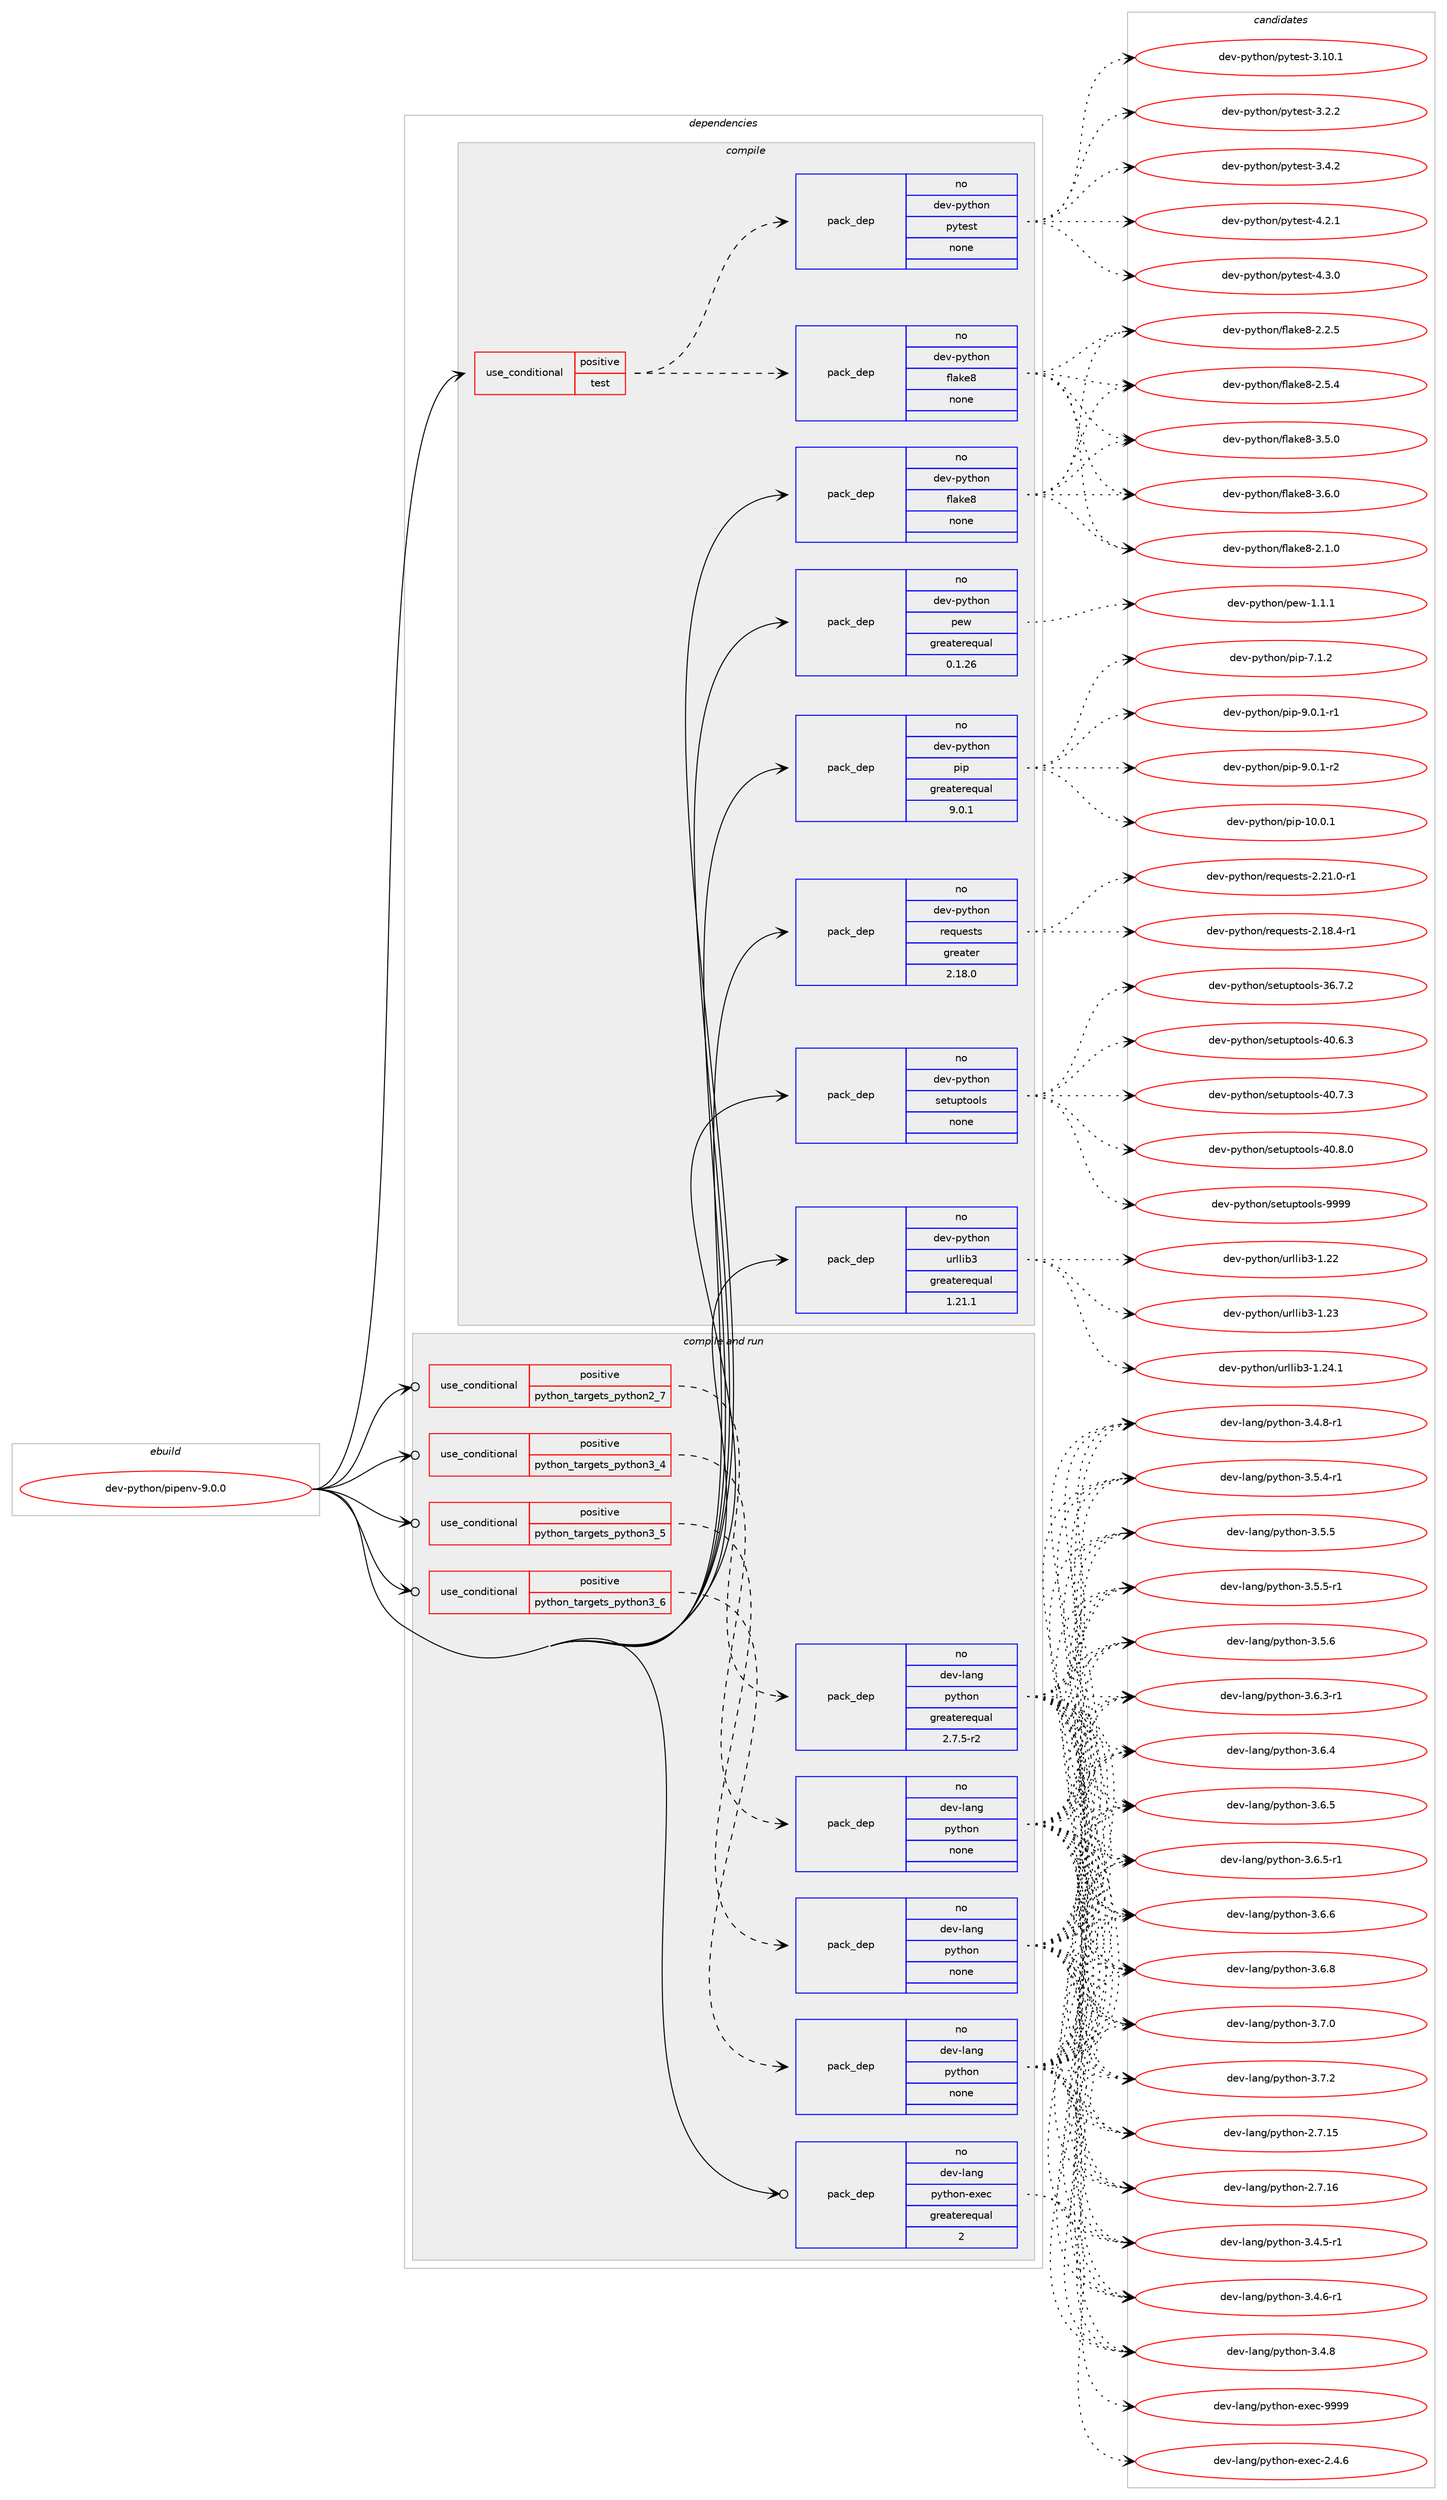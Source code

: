 digraph prolog {

# *************
# Graph options
# *************

newrank=true;
concentrate=true;
compound=true;
graph [rankdir=LR,fontname=Helvetica,fontsize=10,ranksep=1.5];#, ranksep=2.5, nodesep=0.2];
edge  [arrowhead=vee];
node  [fontname=Helvetica,fontsize=10];

# **********
# The ebuild
# **********

subgraph cluster_leftcol {
color=gray;
rank=same;
label=<<i>ebuild</i>>;
id [label="dev-python/pipenv-9.0.0", color=red, width=4, href="../dev-python/pipenv-9.0.0.svg"];
}

# ****************
# The dependencies
# ****************

subgraph cluster_midcol {
color=gray;
label=<<i>dependencies</i>>;
subgraph cluster_compile {
fillcolor="#eeeeee";
style=filled;
label=<<i>compile</i>>;
subgraph cond379523 {
dependency1425750 [label=<<TABLE BORDER="0" CELLBORDER="1" CELLSPACING="0" CELLPADDING="4"><TR><TD ROWSPAN="3" CELLPADDING="10">use_conditional</TD></TR><TR><TD>positive</TD></TR><TR><TD>test</TD></TR></TABLE>>, shape=none, color=red];
subgraph pack1022917 {
dependency1425751 [label=<<TABLE BORDER="0" CELLBORDER="1" CELLSPACING="0" CELLPADDING="4" WIDTH="220"><TR><TD ROWSPAN="6" CELLPADDING="30">pack_dep</TD></TR><TR><TD WIDTH="110">no</TD></TR><TR><TD>dev-python</TD></TR><TR><TD>flake8</TD></TR><TR><TD>none</TD></TR><TR><TD></TD></TR></TABLE>>, shape=none, color=blue];
}
dependency1425750:e -> dependency1425751:w [weight=20,style="dashed",arrowhead="vee"];
subgraph pack1022918 {
dependency1425752 [label=<<TABLE BORDER="0" CELLBORDER="1" CELLSPACING="0" CELLPADDING="4" WIDTH="220"><TR><TD ROWSPAN="6" CELLPADDING="30">pack_dep</TD></TR><TR><TD WIDTH="110">no</TD></TR><TR><TD>dev-python</TD></TR><TR><TD>pytest</TD></TR><TR><TD>none</TD></TR><TR><TD></TD></TR></TABLE>>, shape=none, color=blue];
}
dependency1425750:e -> dependency1425752:w [weight=20,style="dashed",arrowhead="vee"];
}
id:e -> dependency1425750:w [weight=20,style="solid",arrowhead="vee"];
subgraph pack1022919 {
dependency1425753 [label=<<TABLE BORDER="0" CELLBORDER="1" CELLSPACING="0" CELLPADDING="4" WIDTH="220"><TR><TD ROWSPAN="6" CELLPADDING="30">pack_dep</TD></TR><TR><TD WIDTH="110">no</TD></TR><TR><TD>dev-python</TD></TR><TR><TD>flake8</TD></TR><TR><TD>none</TD></TR><TR><TD></TD></TR></TABLE>>, shape=none, color=blue];
}
id:e -> dependency1425753:w [weight=20,style="solid",arrowhead="vee"];
subgraph pack1022920 {
dependency1425754 [label=<<TABLE BORDER="0" CELLBORDER="1" CELLSPACING="0" CELLPADDING="4" WIDTH="220"><TR><TD ROWSPAN="6" CELLPADDING="30">pack_dep</TD></TR><TR><TD WIDTH="110">no</TD></TR><TR><TD>dev-python</TD></TR><TR><TD>pew</TD></TR><TR><TD>greaterequal</TD></TR><TR><TD>0.1.26</TD></TR></TABLE>>, shape=none, color=blue];
}
id:e -> dependency1425754:w [weight=20,style="solid",arrowhead="vee"];
subgraph pack1022921 {
dependency1425755 [label=<<TABLE BORDER="0" CELLBORDER="1" CELLSPACING="0" CELLPADDING="4" WIDTH="220"><TR><TD ROWSPAN="6" CELLPADDING="30">pack_dep</TD></TR><TR><TD WIDTH="110">no</TD></TR><TR><TD>dev-python</TD></TR><TR><TD>pip</TD></TR><TR><TD>greaterequal</TD></TR><TR><TD>9.0.1</TD></TR></TABLE>>, shape=none, color=blue];
}
id:e -> dependency1425755:w [weight=20,style="solid",arrowhead="vee"];
subgraph pack1022922 {
dependency1425756 [label=<<TABLE BORDER="0" CELLBORDER="1" CELLSPACING="0" CELLPADDING="4" WIDTH="220"><TR><TD ROWSPAN="6" CELLPADDING="30">pack_dep</TD></TR><TR><TD WIDTH="110">no</TD></TR><TR><TD>dev-python</TD></TR><TR><TD>requests</TD></TR><TR><TD>greater</TD></TR><TR><TD>2.18.0</TD></TR></TABLE>>, shape=none, color=blue];
}
id:e -> dependency1425756:w [weight=20,style="solid",arrowhead="vee"];
subgraph pack1022923 {
dependency1425757 [label=<<TABLE BORDER="0" CELLBORDER="1" CELLSPACING="0" CELLPADDING="4" WIDTH="220"><TR><TD ROWSPAN="6" CELLPADDING="30">pack_dep</TD></TR><TR><TD WIDTH="110">no</TD></TR><TR><TD>dev-python</TD></TR><TR><TD>setuptools</TD></TR><TR><TD>none</TD></TR><TR><TD></TD></TR></TABLE>>, shape=none, color=blue];
}
id:e -> dependency1425757:w [weight=20,style="solid",arrowhead="vee"];
subgraph pack1022924 {
dependency1425758 [label=<<TABLE BORDER="0" CELLBORDER="1" CELLSPACING="0" CELLPADDING="4" WIDTH="220"><TR><TD ROWSPAN="6" CELLPADDING="30">pack_dep</TD></TR><TR><TD WIDTH="110">no</TD></TR><TR><TD>dev-python</TD></TR><TR><TD>urllib3</TD></TR><TR><TD>greaterequal</TD></TR><TR><TD>1.21.1</TD></TR></TABLE>>, shape=none, color=blue];
}
id:e -> dependency1425758:w [weight=20,style="solid",arrowhead="vee"];
}
subgraph cluster_compileandrun {
fillcolor="#eeeeee";
style=filled;
label=<<i>compile and run</i>>;
subgraph cond379524 {
dependency1425759 [label=<<TABLE BORDER="0" CELLBORDER="1" CELLSPACING="0" CELLPADDING="4"><TR><TD ROWSPAN="3" CELLPADDING="10">use_conditional</TD></TR><TR><TD>positive</TD></TR><TR><TD>python_targets_python2_7</TD></TR></TABLE>>, shape=none, color=red];
subgraph pack1022925 {
dependency1425760 [label=<<TABLE BORDER="0" CELLBORDER="1" CELLSPACING="0" CELLPADDING="4" WIDTH="220"><TR><TD ROWSPAN="6" CELLPADDING="30">pack_dep</TD></TR><TR><TD WIDTH="110">no</TD></TR><TR><TD>dev-lang</TD></TR><TR><TD>python</TD></TR><TR><TD>greaterequal</TD></TR><TR><TD>2.7.5-r2</TD></TR></TABLE>>, shape=none, color=blue];
}
dependency1425759:e -> dependency1425760:w [weight=20,style="dashed",arrowhead="vee"];
}
id:e -> dependency1425759:w [weight=20,style="solid",arrowhead="odotvee"];
subgraph cond379525 {
dependency1425761 [label=<<TABLE BORDER="0" CELLBORDER="1" CELLSPACING="0" CELLPADDING="4"><TR><TD ROWSPAN="3" CELLPADDING="10">use_conditional</TD></TR><TR><TD>positive</TD></TR><TR><TD>python_targets_python3_4</TD></TR></TABLE>>, shape=none, color=red];
subgraph pack1022926 {
dependency1425762 [label=<<TABLE BORDER="0" CELLBORDER="1" CELLSPACING="0" CELLPADDING="4" WIDTH="220"><TR><TD ROWSPAN="6" CELLPADDING="30">pack_dep</TD></TR><TR><TD WIDTH="110">no</TD></TR><TR><TD>dev-lang</TD></TR><TR><TD>python</TD></TR><TR><TD>none</TD></TR><TR><TD></TD></TR></TABLE>>, shape=none, color=blue];
}
dependency1425761:e -> dependency1425762:w [weight=20,style="dashed",arrowhead="vee"];
}
id:e -> dependency1425761:w [weight=20,style="solid",arrowhead="odotvee"];
subgraph cond379526 {
dependency1425763 [label=<<TABLE BORDER="0" CELLBORDER="1" CELLSPACING="0" CELLPADDING="4"><TR><TD ROWSPAN="3" CELLPADDING="10">use_conditional</TD></TR><TR><TD>positive</TD></TR><TR><TD>python_targets_python3_5</TD></TR></TABLE>>, shape=none, color=red];
subgraph pack1022927 {
dependency1425764 [label=<<TABLE BORDER="0" CELLBORDER="1" CELLSPACING="0" CELLPADDING="4" WIDTH="220"><TR><TD ROWSPAN="6" CELLPADDING="30">pack_dep</TD></TR><TR><TD WIDTH="110">no</TD></TR><TR><TD>dev-lang</TD></TR><TR><TD>python</TD></TR><TR><TD>none</TD></TR><TR><TD></TD></TR></TABLE>>, shape=none, color=blue];
}
dependency1425763:e -> dependency1425764:w [weight=20,style="dashed",arrowhead="vee"];
}
id:e -> dependency1425763:w [weight=20,style="solid",arrowhead="odotvee"];
subgraph cond379527 {
dependency1425765 [label=<<TABLE BORDER="0" CELLBORDER="1" CELLSPACING="0" CELLPADDING="4"><TR><TD ROWSPAN="3" CELLPADDING="10">use_conditional</TD></TR><TR><TD>positive</TD></TR><TR><TD>python_targets_python3_6</TD></TR></TABLE>>, shape=none, color=red];
subgraph pack1022928 {
dependency1425766 [label=<<TABLE BORDER="0" CELLBORDER="1" CELLSPACING="0" CELLPADDING="4" WIDTH="220"><TR><TD ROWSPAN="6" CELLPADDING="30">pack_dep</TD></TR><TR><TD WIDTH="110">no</TD></TR><TR><TD>dev-lang</TD></TR><TR><TD>python</TD></TR><TR><TD>none</TD></TR><TR><TD></TD></TR></TABLE>>, shape=none, color=blue];
}
dependency1425765:e -> dependency1425766:w [weight=20,style="dashed",arrowhead="vee"];
}
id:e -> dependency1425765:w [weight=20,style="solid",arrowhead="odotvee"];
subgraph pack1022929 {
dependency1425767 [label=<<TABLE BORDER="0" CELLBORDER="1" CELLSPACING="0" CELLPADDING="4" WIDTH="220"><TR><TD ROWSPAN="6" CELLPADDING="30">pack_dep</TD></TR><TR><TD WIDTH="110">no</TD></TR><TR><TD>dev-lang</TD></TR><TR><TD>python-exec</TD></TR><TR><TD>greaterequal</TD></TR><TR><TD>2</TD></TR></TABLE>>, shape=none, color=blue];
}
id:e -> dependency1425767:w [weight=20,style="solid",arrowhead="odotvee"];
}
subgraph cluster_run {
fillcolor="#eeeeee";
style=filled;
label=<<i>run</i>>;
}
}

# **************
# The candidates
# **************

subgraph cluster_choices {
rank=same;
color=gray;
label=<<i>candidates</i>>;

subgraph choice1022917 {
color=black;
nodesep=1;
choice10010111845112121116104111110471021089710710156455046494648 [label="dev-python/flake8-2.1.0", color=red, width=4,href="../dev-python/flake8-2.1.0.svg"];
choice10010111845112121116104111110471021089710710156455046504653 [label="dev-python/flake8-2.2.5", color=red, width=4,href="../dev-python/flake8-2.2.5.svg"];
choice10010111845112121116104111110471021089710710156455046534652 [label="dev-python/flake8-2.5.4", color=red, width=4,href="../dev-python/flake8-2.5.4.svg"];
choice10010111845112121116104111110471021089710710156455146534648 [label="dev-python/flake8-3.5.0", color=red, width=4,href="../dev-python/flake8-3.5.0.svg"];
choice10010111845112121116104111110471021089710710156455146544648 [label="dev-python/flake8-3.6.0", color=red, width=4,href="../dev-python/flake8-3.6.0.svg"];
dependency1425751:e -> choice10010111845112121116104111110471021089710710156455046494648:w [style=dotted,weight="100"];
dependency1425751:e -> choice10010111845112121116104111110471021089710710156455046504653:w [style=dotted,weight="100"];
dependency1425751:e -> choice10010111845112121116104111110471021089710710156455046534652:w [style=dotted,weight="100"];
dependency1425751:e -> choice10010111845112121116104111110471021089710710156455146534648:w [style=dotted,weight="100"];
dependency1425751:e -> choice10010111845112121116104111110471021089710710156455146544648:w [style=dotted,weight="100"];
}
subgraph choice1022918 {
color=black;
nodesep=1;
choice100101118451121211161041111104711212111610111511645514649484649 [label="dev-python/pytest-3.10.1", color=red, width=4,href="../dev-python/pytest-3.10.1.svg"];
choice1001011184511212111610411111047112121116101115116455146504650 [label="dev-python/pytest-3.2.2", color=red, width=4,href="../dev-python/pytest-3.2.2.svg"];
choice1001011184511212111610411111047112121116101115116455146524650 [label="dev-python/pytest-3.4.2", color=red, width=4,href="../dev-python/pytest-3.4.2.svg"];
choice1001011184511212111610411111047112121116101115116455246504649 [label="dev-python/pytest-4.2.1", color=red, width=4,href="../dev-python/pytest-4.2.1.svg"];
choice1001011184511212111610411111047112121116101115116455246514648 [label="dev-python/pytest-4.3.0", color=red, width=4,href="../dev-python/pytest-4.3.0.svg"];
dependency1425752:e -> choice100101118451121211161041111104711212111610111511645514649484649:w [style=dotted,weight="100"];
dependency1425752:e -> choice1001011184511212111610411111047112121116101115116455146504650:w [style=dotted,weight="100"];
dependency1425752:e -> choice1001011184511212111610411111047112121116101115116455146524650:w [style=dotted,weight="100"];
dependency1425752:e -> choice1001011184511212111610411111047112121116101115116455246504649:w [style=dotted,weight="100"];
dependency1425752:e -> choice1001011184511212111610411111047112121116101115116455246514648:w [style=dotted,weight="100"];
}
subgraph choice1022919 {
color=black;
nodesep=1;
choice10010111845112121116104111110471021089710710156455046494648 [label="dev-python/flake8-2.1.0", color=red, width=4,href="../dev-python/flake8-2.1.0.svg"];
choice10010111845112121116104111110471021089710710156455046504653 [label="dev-python/flake8-2.2.5", color=red, width=4,href="../dev-python/flake8-2.2.5.svg"];
choice10010111845112121116104111110471021089710710156455046534652 [label="dev-python/flake8-2.5.4", color=red, width=4,href="../dev-python/flake8-2.5.4.svg"];
choice10010111845112121116104111110471021089710710156455146534648 [label="dev-python/flake8-3.5.0", color=red, width=4,href="../dev-python/flake8-3.5.0.svg"];
choice10010111845112121116104111110471021089710710156455146544648 [label="dev-python/flake8-3.6.0", color=red, width=4,href="../dev-python/flake8-3.6.0.svg"];
dependency1425753:e -> choice10010111845112121116104111110471021089710710156455046494648:w [style=dotted,weight="100"];
dependency1425753:e -> choice10010111845112121116104111110471021089710710156455046504653:w [style=dotted,weight="100"];
dependency1425753:e -> choice10010111845112121116104111110471021089710710156455046534652:w [style=dotted,weight="100"];
dependency1425753:e -> choice10010111845112121116104111110471021089710710156455146534648:w [style=dotted,weight="100"];
dependency1425753:e -> choice10010111845112121116104111110471021089710710156455146544648:w [style=dotted,weight="100"];
}
subgraph choice1022920 {
color=black;
nodesep=1;
choice1001011184511212111610411111047112101119454946494649 [label="dev-python/pew-1.1.1", color=red, width=4,href="../dev-python/pew-1.1.1.svg"];
dependency1425754:e -> choice1001011184511212111610411111047112101119454946494649:w [style=dotted,weight="100"];
}
subgraph choice1022921 {
color=black;
nodesep=1;
choice100101118451121211161041111104711210511245494846484649 [label="dev-python/pip-10.0.1", color=red, width=4,href="../dev-python/pip-10.0.1.svg"];
choice1001011184511212111610411111047112105112455546494650 [label="dev-python/pip-7.1.2", color=red, width=4,href="../dev-python/pip-7.1.2.svg"];
choice10010111845112121116104111110471121051124557464846494511449 [label="dev-python/pip-9.0.1-r1", color=red, width=4,href="../dev-python/pip-9.0.1-r1.svg"];
choice10010111845112121116104111110471121051124557464846494511450 [label="dev-python/pip-9.0.1-r2", color=red, width=4,href="../dev-python/pip-9.0.1-r2.svg"];
dependency1425755:e -> choice100101118451121211161041111104711210511245494846484649:w [style=dotted,weight="100"];
dependency1425755:e -> choice1001011184511212111610411111047112105112455546494650:w [style=dotted,weight="100"];
dependency1425755:e -> choice10010111845112121116104111110471121051124557464846494511449:w [style=dotted,weight="100"];
dependency1425755:e -> choice10010111845112121116104111110471121051124557464846494511450:w [style=dotted,weight="100"];
}
subgraph choice1022922 {
color=black;
nodesep=1;
choice1001011184511212111610411111047114101113117101115116115455046495646524511449 [label="dev-python/requests-2.18.4-r1", color=red, width=4,href="../dev-python/requests-2.18.4-r1.svg"];
choice1001011184511212111610411111047114101113117101115116115455046504946484511449 [label="dev-python/requests-2.21.0-r1", color=red, width=4,href="../dev-python/requests-2.21.0-r1.svg"];
dependency1425756:e -> choice1001011184511212111610411111047114101113117101115116115455046495646524511449:w [style=dotted,weight="100"];
dependency1425756:e -> choice1001011184511212111610411111047114101113117101115116115455046504946484511449:w [style=dotted,weight="100"];
}
subgraph choice1022923 {
color=black;
nodesep=1;
choice100101118451121211161041111104711510111611711211611111110811545515446554650 [label="dev-python/setuptools-36.7.2", color=red, width=4,href="../dev-python/setuptools-36.7.2.svg"];
choice100101118451121211161041111104711510111611711211611111110811545524846544651 [label="dev-python/setuptools-40.6.3", color=red, width=4,href="../dev-python/setuptools-40.6.3.svg"];
choice100101118451121211161041111104711510111611711211611111110811545524846554651 [label="dev-python/setuptools-40.7.3", color=red, width=4,href="../dev-python/setuptools-40.7.3.svg"];
choice100101118451121211161041111104711510111611711211611111110811545524846564648 [label="dev-python/setuptools-40.8.0", color=red, width=4,href="../dev-python/setuptools-40.8.0.svg"];
choice10010111845112121116104111110471151011161171121161111111081154557575757 [label="dev-python/setuptools-9999", color=red, width=4,href="../dev-python/setuptools-9999.svg"];
dependency1425757:e -> choice100101118451121211161041111104711510111611711211611111110811545515446554650:w [style=dotted,weight="100"];
dependency1425757:e -> choice100101118451121211161041111104711510111611711211611111110811545524846544651:w [style=dotted,weight="100"];
dependency1425757:e -> choice100101118451121211161041111104711510111611711211611111110811545524846554651:w [style=dotted,weight="100"];
dependency1425757:e -> choice100101118451121211161041111104711510111611711211611111110811545524846564648:w [style=dotted,weight="100"];
dependency1425757:e -> choice10010111845112121116104111110471151011161171121161111111081154557575757:w [style=dotted,weight="100"];
}
subgraph choice1022924 {
color=black;
nodesep=1;
choice100101118451121211161041111104711711410810810598514549465050 [label="dev-python/urllib3-1.22", color=red, width=4,href="../dev-python/urllib3-1.22.svg"];
choice100101118451121211161041111104711711410810810598514549465051 [label="dev-python/urllib3-1.23", color=red, width=4,href="../dev-python/urllib3-1.23.svg"];
choice1001011184511212111610411111047117114108108105985145494650524649 [label="dev-python/urllib3-1.24.1", color=red, width=4,href="../dev-python/urllib3-1.24.1.svg"];
dependency1425758:e -> choice100101118451121211161041111104711711410810810598514549465050:w [style=dotted,weight="100"];
dependency1425758:e -> choice100101118451121211161041111104711711410810810598514549465051:w [style=dotted,weight="100"];
dependency1425758:e -> choice1001011184511212111610411111047117114108108105985145494650524649:w [style=dotted,weight="100"];
}
subgraph choice1022925 {
color=black;
nodesep=1;
choice10010111845108971101034711212111610411111045504655464953 [label="dev-lang/python-2.7.15", color=red, width=4,href="../dev-lang/python-2.7.15.svg"];
choice10010111845108971101034711212111610411111045504655464954 [label="dev-lang/python-2.7.16", color=red, width=4,href="../dev-lang/python-2.7.16.svg"];
choice1001011184510897110103471121211161041111104551465246534511449 [label="dev-lang/python-3.4.5-r1", color=red, width=4,href="../dev-lang/python-3.4.5-r1.svg"];
choice1001011184510897110103471121211161041111104551465246544511449 [label="dev-lang/python-3.4.6-r1", color=red, width=4,href="../dev-lang/python-3.4.6-r1.svg"];
choice100101118451089711010347112121116104111110455146524656 [label="dev-lang/python-3.4.8", color=red, width=4,href="../dev-lang/python-3.4.8.svg"];
choice1001011184510897110103471121211161041111104551465246564511449 [label="dev-lang/python-3.4.8-r1", color=red, width=4,href="../dev-lang/python-3.4.8-r1.svg"];
choice1001011184510897110103471121211161041111104551465346524511449 [label="dev-lang/python-3.5.4-r1", color=red, width=4,href="../dev-lang/python-3.5.4-r1.svg"];
choice100101118451089711010347112121116104111110455146534653 [label="dev-lang/python-3.5.5", color=red, width=4,href="../dev-lang/python-3.5.5.svg"];
choice1001011184510897110103471121211161041111104551465346534511449 [label="dev-lang/python-3.5.5-r1", color=red, width=4,href="../dev-lang/python-3.5.5-r1.svg"];
choice100101118451089711010347112121116104111110455146534654 [label="dev-lang/python-3.5.6", color=red, width=4,href="../dev-lang/python-3.5.6.svg"];
choice1001011184510897110103471121211161041111104551465446514511449 [label="dev-lang/python-3.6.3-r1", color=red, width=4,href="../dev-lang/python-3.6.3-r1.svg"];
choice100101118451089711010347112121116104111110455146544652 [label="dev-lang/python-3.6.4", color=red, width=4,href="../dev-lang/python-3.6.4.svg"];
choice100101118451089711010347112121116104111110455146544653 [label="dev-lang/python-3.6.5", color=red, width=4,href="../dev-lang/python-3.6.5.svg"];
choice1001011184510897110103471121211161041111104551465446534511449 [label="dev-lang/python-3.6.5-r1", color=red, width=4,href="../dev-lang/python-3.6.5-r1.svg"];
choice100101118451089711010347112121116104111110455146544654 [label="dev-lang/python-3.6.6", color=red, width=4,href="../dev-lang/python-3.6.6.svg"];
choice100101118451089711010347112121116104111110455146544656 [label="dev-lang/python-3.6.8", color=red, width=4,href="../dev-lang/python-3.6.8.svg"];
choice100101118451089711010347112121116104111110455146554648 [label="dev-lang/python-3.7.0", color=red, width=4,href="../dev-lang/python-3.7.0.svg"];
choice100101118451089711010347112121116104111110455146554650 [label="dev-lang/python-3.7.2", color=red, width=4,href="../dev-lang/python-3.7.2.svg"];
dependency1425760:e -> choice10010111845108971101034711212111610411111045504655464953:w [style=dotted,weight="100"];
dependency1425760:e -> choice10010111845108971101034711212111610411111045504655464954:w [style=dotted,weight="100"];
dependency1425760:e -> choice1001011184510897110103471121211161041111104551465246534511449:w [style=dotted,weight="100"];
dependency1425760:e -> choice1001011184510897110103471121211161041111104551465246544511449:w [style=dotted,weight="100"];
dependency1425760:e -> choice100101118451089711010347112121116104111110455146524656:w [style=dotted,weight="100"];
dependency1425760:e -> choice1001011184510897110103471121211161041111104551465246564511449:w [style=dotted,weight="100"];
dependency1425760:e -> choice1001011184510897110103471121211161041111104551465346524511449:w [style=dotted,weight="100"];
dependency1425760:e -> choice100101118451089711010347112121116104111110455146534653:w [style=dotted,weight="100"];
dependency1425760:e -> choice1001011184510897110103471121211161041111104551465346534511449:w [style=dotted,weight="100"];
dependency1425760:e -> choice100101118451089711010347112121116104111110455146534654:w [style=dotted,weight="100"];
dependency1425760:e -> choice1001011184510897110103471121211161041111104551465446514511449:w [style=dotted,weight="100"];
dependency1425760:e -> choice100101118451089711010347112121116104111110455146544652:w [style=dotted,weight="100"];
dependency1425760:e -> choice100101118451089711010347112121116104111110455146544653:w [style=dotted,weight="100"];
dependency1425760:e -> choice1001011184510897110103471121211161041111104551465446534511449:w [style=dotted,weight="100"];
dependency1425760:e -> choice100101118451089711010347112121116104111110455146544654:w [style=dotted,weight="100"];
dependency1425760:e -> choice100101118451089711010347112121116104111110455146544656:w [style=dotted,weight="100"];
dependency1425760:e -> choice100101118451089711010347112121116104111110455146554648:w [style=dotted,weight="100"];
dependency1425760:e -> choice100101118451089711010347112121116104111110455146554650:w [style=dotted,weight="100"];
}
subgraph choice1022926 {
color=black;
nodesep=1;
choice10010111845108971101034711212111610411111045504655464953 [label="dev-lang/python-2.7.15", color=red, width=4,href="../dev-lang/python-2.7.15.svg"];
choice10010111845108971101034711212111610411111045504655464954 [label="dev-lang/python-2.7.16", color=red, width=4,href="../dev-lang/python-2.7.16.svg"];
choice1001011184510897110103471121211161041111104551465246534511449 [label="dev-lang/python-3.4.5-r1", color=red, width=4,href="../dev-lang/python-3.4.5-r1.svg"];
choice1001011184510897110103471121211161041111104551465246544511449 [label="dev-lang/python-3.4.6-r1", color=red, width=4,href="../dev-lang/python-3.4.6-r1.svg"];
choice100101118451089711010347112121116104111110455146524656 [label="dev-lang/python-3.4.8", color=red, width=4,href="../dev-lang/python-3.4.8.svg"];
choice1001011184510897110103471121211161041111104551465246564511449 [label="dev-lang/python-3.4.8-r1", color=red, width=4,href="../dev-lang/python-3.4.8-r1.svg"];
choice1001011184510897110103471121211161041111104551465346524511449 [label="dev-lang/python-3.5.4-r1", color=red, width=4,href="../dev-lang/python-3.5.4-r1.svg"];
choice100101118451089711010347112121116104111110455146534653 [label="dev-lang/python-3.5.5", color=red, width=4,href="../dev-lang/python-3.5.5.svg"];
choice1001011184510897110103471121211161041111104551465346534511449 [label="dev-lang/python-3.5.5-r1", color=red, width=4,href="../dev-lang/python-3.5.5-r1.svg"];
choice100101118451089711010347112121116104111110455146534654 [label="dev-lang/python-3.5.6", color=red, width=4,href="../dev-lang/python-3.5.6.svg"];
choice1001011184510897110103471121211161041111104551465446514511449 [label="dev-lang/python-3.6.3-r1", color=red, width=4,href="../dev-lang/python-3.6.3-r1.svg"];
choice100101118451089711010347112121116104111110455146544652 [label="dev-lang/python-3.6.4", color=red, width=4,href="../dev-lang/python-3.6.4.svg"];
choice100101118451089711010347112121116104111110455146544653 [label="dev-lang/python-3.6.5", color=red, width=4,href="../dev-lang/python-3.6.5.svg"];
choice1001011184510897110103471121211161041111104551465446534511449 [label="dev-lang/python-3.6.5-r1", color=red, width=4,href="../dev-lang/python-3.6.5-r1.svg"];
choice100101118451089711010347112121116104111110455146544654 [label="dev-lang/python-3.6.6", color=red, width=4,href="../dev-lang/python-3.6.6.svg"];
choice100101118451089711010347112121116104111110455146544656 [label="dev-lang/python-3.6.8", color=red, width=4,href="../dev-lang/python-3.6.8.svg"];
choice100101118451089711010347112121116104111110455146554648 [label="dev-lang/python-3.7.0", color=red, width=4,href="../dev-lang/python-3.7.0.svg"];
choice100101118451089711010347112121116104111110455146554650 [label="dev-lang/python-3.7.2", color=red, width=4,href="../dev-lang/python-3.7.2.svg"];
dependency1425762:e -> choice10010111845108971101034711212111610411111045504655464953:w [style=dotted,weight="100"];
dependency1425762:e -> choice10010111845108971101034711212111610411111045504655464954:w [style=dotted,weight="100"];
dependency1425762:e -> choice1001011184510897110103471121211161041111104551465246534511449:w [style=dotted,weight="100"];
dependency1425762:e -> choice1001011184510897110103471121211161041111104551465246544511449:w [style=dotted,weight="100"];
dependency1425762:e -> choice100101118451089711010347112121116104111110455146524656:w [style=dotted,weight="100"];
dependency1425762:e -> choice1001011184510897110103471121211161041111104551465246564511449:w [style=dotted,weight="100"];
dependency1425762:e -> choice1001011184510897110103471121211161041111104551465346524511449:w [style=dotted,weight="100"];
dependency1425762:e -> choice100101118451089711010347112121116104111110455146534653:w [style=dotted,weight="100"];
dependency1425762:e -> choice1001011184510897110103471121211161041111104551465346534511449:w [style=dotted,weight="100"];
dependency1425762:e -> choice100101118451089711010347112121116104111110455146534654:w [style=dotted,weight="100"];
dependency1425762:e -> choice1001011184510897110103471121211161041111104551465446514511449:w [style=dotted,weight="100"];
dependency1425762:e -> choice100101118451089711010347112121116104111110455146544652:w [style=dotted,weight="100"];
dependency1425762:e -> choice100101118451089711010347112121116104111110455146544653:w [style=dotted,weight="100"];
dependency1425762:e -> choice1001011184510897110103471121211161041111104551465446534511449:w [style=dotted,weight="100"];
dependency1425762:e -> choice100101118451089711010347112121116104111110455146544654:w [style=dotted,weight="100"];
dependency1425762:e -> choice100101118451089711010347112121116104111110455146544656:w [style=dotted,weight="100"];
dependency1425762:e -> choice100101118451089711010347112121116104111110455146554648:w [style=dotted,weight="100"];
dependency1425762:e -> choice100101118451089711010347112121116104111110455146554650:w [style=dotted,weight="100"];
}
subgraph choice1022927 {
color=black;
nodesep=1;
choice10010111845108971101034711212111610411111045504655464953 [label="dev-lang/python-2.7.15", color=red, width=4,href="../dev-lang/python-2.7.15.svg"];
choice10010111845108971101034711212111610411111045504655464954 [label="dev-lang/python-2.7.16", color=red, width=4,href="../dev-lang/python-2.7.16.svg"];
choice1001011184510897110103471121211161041111104551465246534511449 [label="dev-lang/python-3.4.5-r1", color=red, width=4,href="../dev-lang/python-3.4.5-r1.svg"];
choice1001011184510897110103471121211161041111104551465246544511449 [label="dev-lang/python-3.4.6-r1", color=red, width=4,href="../dev-lang/python-3.4.6-r1.svg"];
choice100101118451089711010347112121116104111110455146524656 [label="dev-lang/python-3.4.8", color=red, width=4,href="../dev-lang/python-3.4.8.svg"];
choice1001011184510897110103471121211161041111104551465246564511449 [label="dev-lang/python-3.4.8-r1", color=red, width=4,href="../dev-lang/python-3.4.8-r1.svg"];
choice1001011184510897110103471121211161041111104551465346524511449 [label="dev-lang/python-3.5.4-r1", color=red, width=4,href="../dev-lang/python-3.5.4-r1.svg"];
choice100101118451089711010347112121116104111110455146534653 [label="dev-lang/python-3.5.5", color=red, width=4,href="../dev-lang/python-3.5.5.svg"];
choice1001011184510897110103471121211161041111104551465346534511449 [label="dev-lang/python-3.5.5-r1", color=red, width=4,href="../dev-lang/python-3.5.5-r1.svg"];
choice100101118451089711010347112121116104111110455146534654 [label="dev-lang/python-3.5.6", color=red, width=4,href="../dev-lang/python-3.5.6.svg"];
choice1001011184510897110103471121211161041111104551465446514511449 [label="dev-lang/python-3.6.3-r1", color=red, width=4,href="../dev-lang/python-3.6.3-r1.svg"];
choice100101118451089711010347112121116104111110455146544652 [label="dev-lang/python-3.6.4", color=red, width=4,href="../dev-lang/python-3.6.4.svg"];
choice100101118451089711010347112121116104111110455146544653 [label="dev-lang/python-3.6.5", color=red, width=4,href="../dev-lang/python-3.6.5.svg"];
choice1001011184510897110103471121211161041111104551465446534511449 [label="dev-lang/python-3.6.5-r1", color=red, width=4,href="../dev-lang/python-3.6.5-r1.svg"];
choice100101118451089711010347112121116104111110455146544654 [label="dev-lang/python-3.6.6", color=red, width=4,href="../dev-lang/python-3.6.6.svg"];
choice100101118451089711010347112121116104111110455146544656 [label="dev-lang/python-3.6.8", color=red, width=4,href="../dev-lang/python-3.6.8.svg"];
choice100101118451089711010347112121116104111110455146554648 [label="dev-lang/python-3.7.0", color=red, width=4,href="../dev-lang/python-3.7.0.svg"];
choice100101118451089711010347112121116104111110455146554650 [label="dev-lang/python-3.7.2", color=red, width=4,href="../dev-lang/python-3.7.2.svg"];
dependency1425764:e -> choice10010111845108971101034711212111610411111045504655464953:w [style=dotted,weight="100"];
dependency1425764:e -> choice10010111845108971101034711212111610411111045504655464954:w [style=dotted,weight="100"];
dependency1425764:e -> choice1001011184510897110103471121211161041111104551465246534511449:w [style=dotted,weight="100"];
dependency1425764:e -> choice1001011184510897110103471121211161041111104551465246544511449:w [style=dotted,weight="100"];
dependency1425764:e -> choice100101118451089711010347112121116104111110455146524656:w [style=dotted,weight="100"];
dependency1425764:e -> choice1001011184510897110103471121211161041111104551465246564511449:w [style=dotted,weight="100"];
dependency1425764:e -> choice1001011184510897110103471121211161041111104551465346524511449:w [style=dotted,weight="100"];
dependency1425764:e -> choice100101118451089711010347112121116104111110455146534653:w [style=dotted,weight="100"];
dependency1425764:e -> choice1001011184510897110103471121211161041111104551465346534511449:w [style=dotted,weight="100"];
dependency1425764:e -> choice100101118451089711010347112121116104111110455146534654:w [style=dotted,weight="100"];
dependency1425764:e -> choice1001011184510897110103471121211161041111104551465446514511449:w [style=dotted,weight="100"];
dependency1425764:e -> choice100101118451089711010347112121116104111110455146544652:w [style=dotted,weight="100"];
dependency1425764:e -> choice100101118451089711010347112121116104111110455146544653:w [style=dotted,weight="100"];
dependency1425764:e -> choice1001011184510897110103471121211161041111104551465446534511449:w [style=dotted,weight="100"];
dependency1425764:e -> choice100101118451089711010347112121116104111110455146544654:w [style=dotted,weight="100"];
dependency1425764:e -> choice100101118451089711010347112121116104111110455146544656:w [style=dotted,weight="100"];
dependency1425764:e -> choice100101118451089711010347112121116104111110455146554648:w [style=dotted,weight="100"];
dependency1425764:e -> choice100101118451089711010347112121116104111110455146554650:w [style=dotted,weight="100"];
}
subgraph choice1022928 {
color=black;
nodesep=1;
choice10010111845108971101034711212111610411111045504655464953 [label="dev-lang/python-2.7.15", color=red, width=4,href="../dev-lang/python-2.7.15.svg"];
choice10010111845108971101034711212111610411111045504655464954 [label="dev-lang/python-2.7.16", color=red, width=4,href="../dev-lang/python-2.7.16.svg"];
choice1001011184510897110103471121211161041111104551465246534511449 [label="dev-lang/python-3.4.5-r1", color=red, width=4,href="../dev-lang/python-3.4.5-r1.svg"];
choice1001011184510897110103471121211161041111104551465246544511449 [label="dev-lang/python-3.4.6-r1", color=red, width=4,href="../dev-lang/python-3.4.6-r1.svg"];
choice100101118451089711010347112121116104111110455146524656 [label="dev-lang/python-3.4.8", color=red, width=4,href="../dev-lang/python-3.4.8.svg"];
choice1001011184510897110103471121211161041111104551465246564511449 [label="dev-lang/python-3.4.8-r1", color=red, width=4,href="../dev-lang/python-3.4.8-r1.svg"];
choice1001011184510897110103471121211161041111104551465346524511449 [label="dev-lang/python-3.5.4-r1", color=red, width=4,href="../dev-lang/python-3.5.4-r1.svg"];
choice100101118451089711010347112121116104111110455146534653 [label="dev-lang/python-3.5.5", color=red, width=4,href="../dev-lang/python-3.5.5.svg"];
choice1001011184510897110103471121211161041111104551465346534511449 [label="dev-lang/python-3.5.5-r1", color=red, width=4,href="../dev-lang/python-3.5.5-r1.svg"];
choice100101118451089711010347112121116104111110455146534654 [label="dev-lang/python-3.5.6", color=red, width=4,href="../dev-lang/python-3.5.6.svg"];
choice1001011184510897110103471121211161041111104551465446514511449 [label="dev-lang/python-3.6.3-r1", color=red, width=4,href="../dev-lang/python-3.6.3-r1.svg"];
choice100101118451089711010347112121116104111110455146544652 [label="dev-lang/python-3.6.4", color=red, width=4,href="../dev-lang/python-3.6.4.svg"];
choice100101118451089711010347112121116104111110455146544653 [label="dev-lang/python-3.6.5", color=red, width=4,href="../dev-lang/python-3.6.5.svg"];
choice1001011184510897110103471121211161041111104551465446534511449 [label="dev-lang/python-3.6.5-r1", color=red, width=4,href="../dev-lang/python-3.6.5-r1.svg"];
choice100101118451089711010347112121116104111110455146544654 [label="dev-lang/python-3.6.6", color=red, width=4,href="../dev-lang/python-3.6.6.svg"];
choice100101118451089711010347112121116104111110455146544656 [label="dev-lang/python-3.6.8", color=red, width=4,href="../dev-lang/python-3.6.8.svg"];
choice100101118451089711010347112121116104111110455146554648 [label="dev-lang/python-3.7.0", color=red, width=4,href="../dev-lang/python-3.7.0.svg"];
choice100101118451089711010347112121116104111110455146554650 [label="dev-lang/python-3.7.2", color=red, width=4,href="../dev-lang/python-3.7.2.svg"];
dependency1425766:e -> choice10010111845108971101034711212111610411111045504655464953:w [style=dotted,weight="100"];
dependency1425766:e -> choice10010111845108971101034711212111610411111045504655464954:w [style=dotted,weight="100"];
dependency1425766:e -> choice1001011184510897110103471121211161041111104551465246534511449:w [style=dotted,weight="100"];
dependency1425766:e -> choice1001011184510897110103471121211161041111104551465246544511449:w [style=dotted,weight="100"];
dependency1425766:e -> choice100101118451089711010347112121116104111110455146524656:w [style=dotted,weight="100"];
dependency1425766:e -> choice1001011184510897110103471121211161041111104551465246564511449:w [style=dotted,weight="100"];
dependency1425766:e -> choice1001011184510897110103471121211161041111104551465346524511449:w [style=dotted,weight="100"];
dependency1425766:e -> choice100101118451089711010347112121116104111110455146534653:w [style=dotted,weight="100"];
dependency1425766:e -> choice1001011184510897110103471121211161041111104551465346534511449:w [style=dotted,weight="100"];
dependency1425766:e -> choice100101118451089711010347112121116104111110455146534654:w [style=dotted,weight="100"];
dependency1425766:e -> choice1001011184510897110103471121211161041111104551465446514511449:w [style=dotted,weight="100"];
dependency1425766:e -> choice100101118451089711010347112121116104111110455146544652:w [style=dotted,weight="100"];
dependency1425766:e -> choice100101118451089711010347112121116104111110455146544653:w [style=dotted,weight="100"];
dependency1425766:e -> choice1001011184510897110103471121211161041111104551465446534511449:w [style=dotted,weight="100"];
dependency1425766:e -> choice100101118451089711010347112121116104111110455146544654:w [style=dotted,weight="100"];
dependency1425766:e -> choice100101118451089711010347112121116104111110455146544656:w [style=dotted,weight="100"];
dependency1425766:e -> choice100101118451089711010347112121116104111110455146554648:w [style=dotted,weight="100"];
dependency1425766:e -> choice100101118451089711010347112121116104111110455146554650:w [style=dotted,weight="100"];
}
subgraph choice1022929 {
color=black;
nodesep=1;
choice1001011184510897110103471121211161041111104510112010199455046524654 [label="dev-lang/python-exec-2.4.6", color=red, width=4,href="../dev-lang/python-exec-2.4.6.svg"];
choice10010111845108971101034711212111610411111045101120101994557575757 [label="dev-lang/python-exec-9999", color=red, width=4,href="../dev-lang/python-exec-9999.svg"];
dependency1425767:e -> choice1001011184510897110103471121211161041111104510112010199455046524654:w [style=dotted,weight="100"];
dependency1425767:e -> choice10010111845108971101034711212111610411111045101120101994557575757:w [style=dotted,weight="100"];
}
}

}
